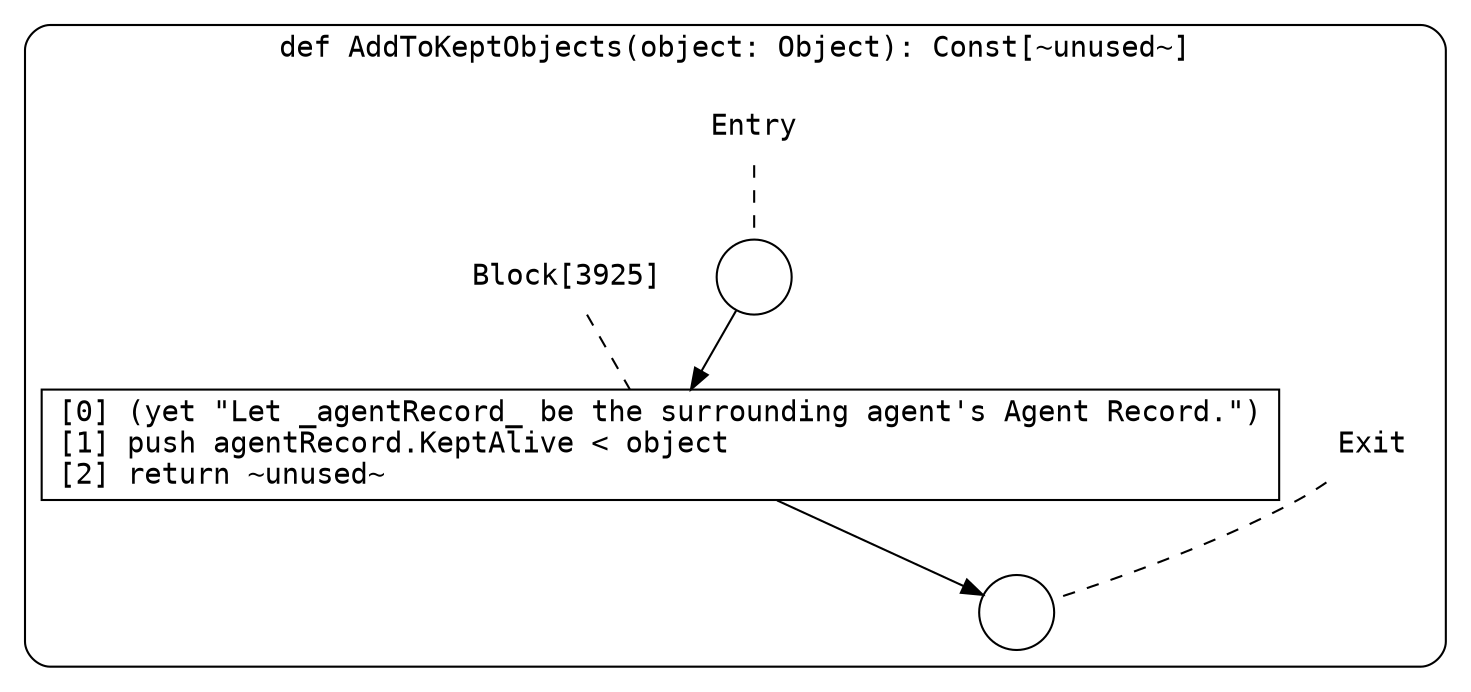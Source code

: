digraph {
  graph [fontname = "Consolas"]
  node [fontname = "Consolas"]
  edge [fontname = "Consolas"]
  subgraph cluster1045 {
    label = "def AddToKeptObjects(object: Object): Const[~unused~]"
    style = rounded
    cluster1045_entry_name [shape=none, label=<<font color="black">Entry</font>>]
    cluster1045_entry_name -> cluster1045_entry [arrowhead=none, color="black", style=dashed]
    cluster1045_entry [shape=circle label=" " color="black" fillcolor="white" style=filled]
    cluster1045_entry -> node3925 [color="black"]
    cluster1045_exit_name [shape=none, label=<<font color="black">Exit</font>>]
    cluster1045_exit_name -> cluster1045_exit [arrowhead=none, color="black", style=dashed]
    cluster1045_exit [shape=circle label=" " color="black" fillcolor="white" style=filled]
    node3925_name [shape=none, label=<<font color="black">Block[3925]</font>>]
    node3925_name -> node3925 [arrowhead=none, color="black", style=dashed]
    node3925 [shape=box, label=<<font color="black">[0] (yet &quot;Let _agentRecord_ be the surrounding agent's Agent Record.&quot;)<BR ALIGN="LEFT"/>[1] push agentRecord.KeptAlive &lt; object<BR ALIGN="LEFT"/>[2] return ~unused~<BR ALIGN="LEFT"/></font>> color="black" fillcolor="white", style=filled]
    node3925 -> cluster1045_exit [color="black"]
  }
}